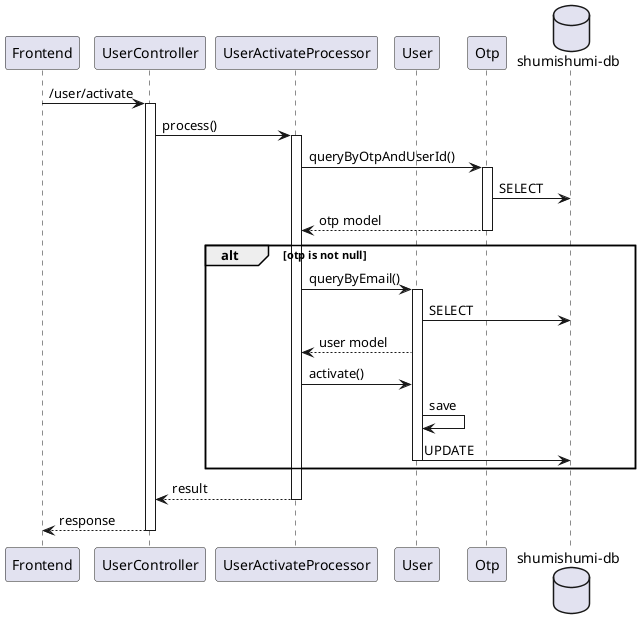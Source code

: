 @startuml activate
participant "Frontend" as fe
participant "UserController" as uc

participant "UserActivateProcessor" as proc

participant "User" as um
participant "Otp" as om

database "shumishumi-db" as db

fe -> uc++ : /user/activate
uc -> proc++ : process()

proc -> om++ : queryByOtpAndUserId()
om -> db : SELECT
return otp model

alt otp is not null
    proc -> um++ : queryByEmail()
    um -> db : SELECT
    proc <-- um : user model

    proc -> um : activate()
    um -> um : save
    um -> db : UPDATE

    deactivate um
end


return result
return response

@enduml
